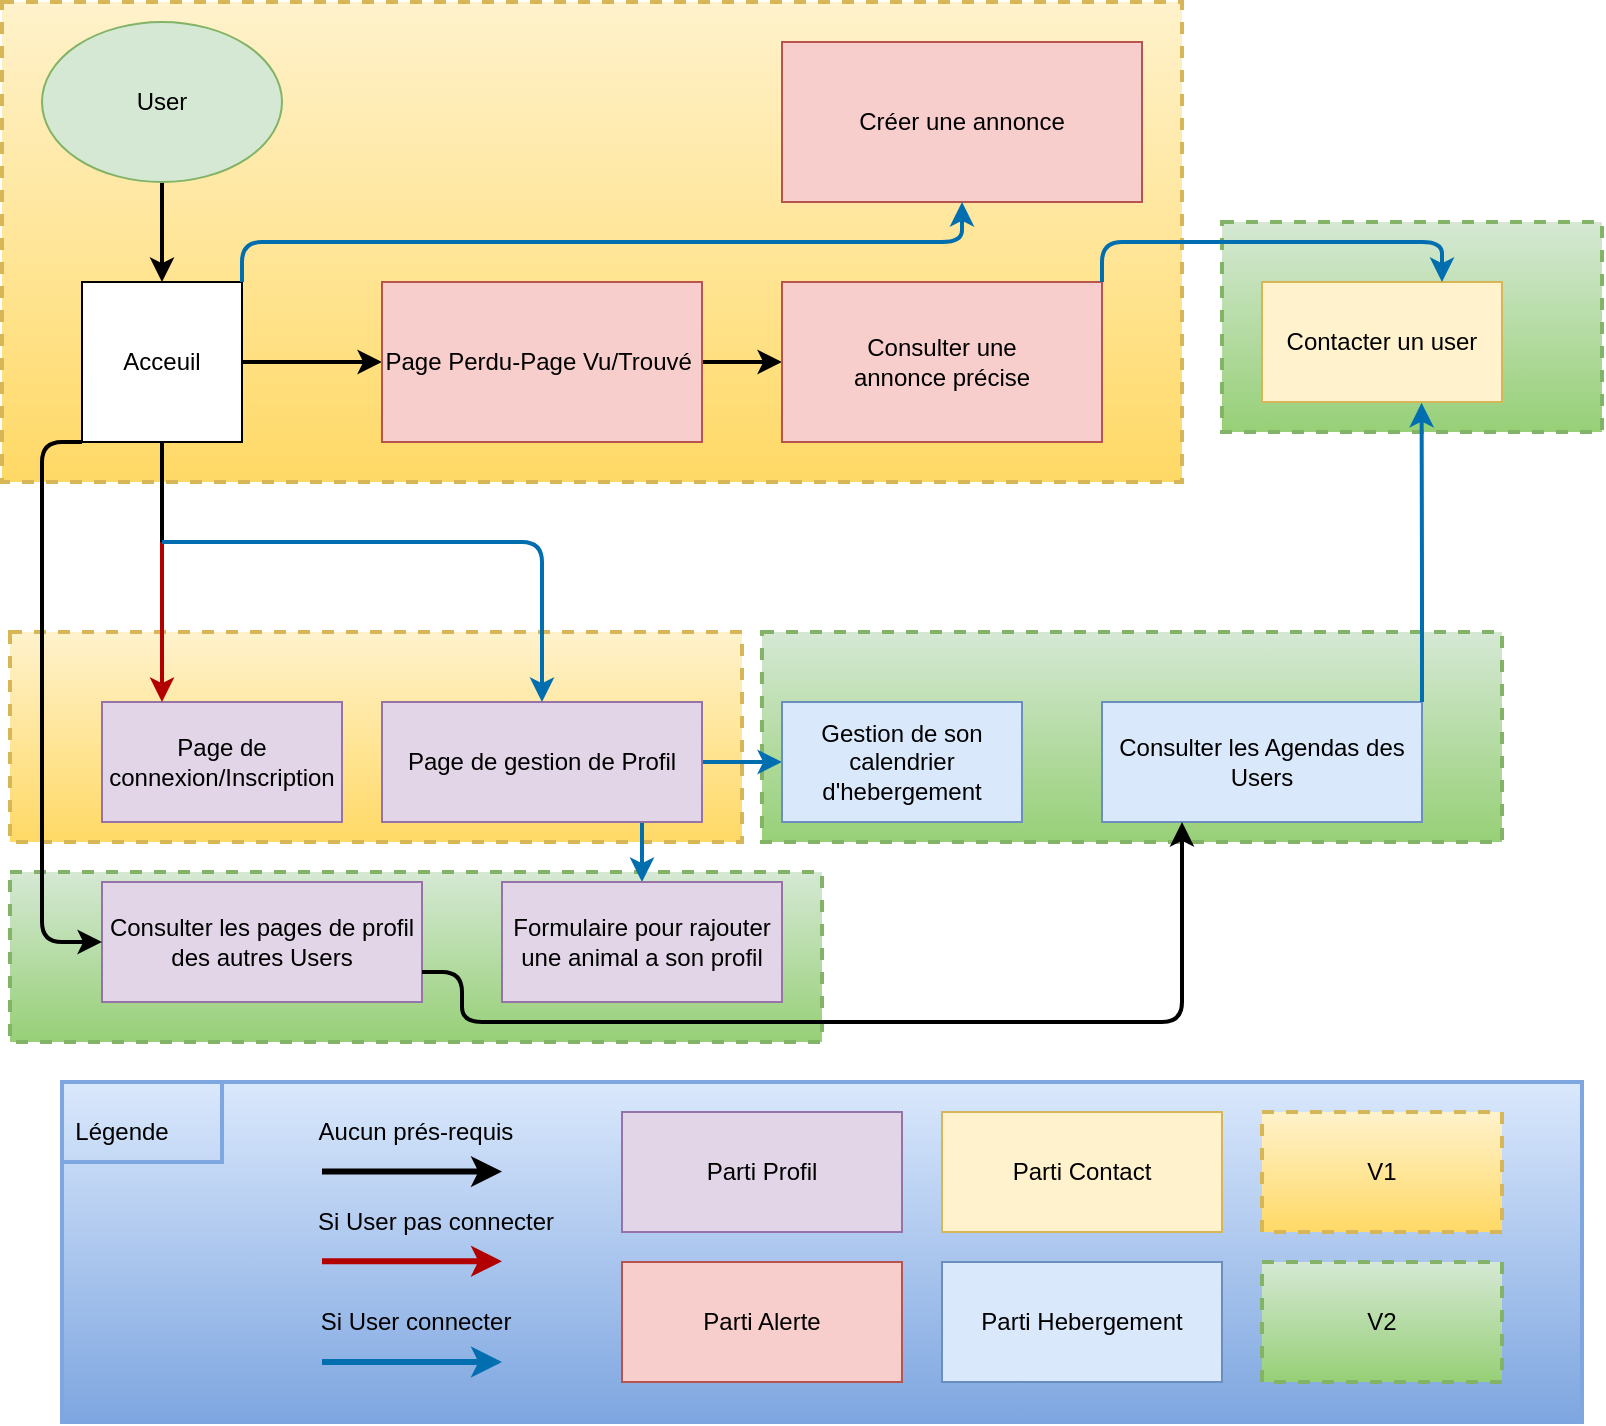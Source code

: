 <mxfile version="14.2.4" type="github">
  <diagram id="-nZhIT0GEomVvhK9EMMn" name="Page-1">
    <mxGraphModel dx="1673" dy="896" grid="1" gridSize="10" guides="1" tooltips="1" connect="1" arrows="1" fold="1" page="1" pageScale="1" pageWidth="827" pageHeight="1169" math="0" shadow="0">
      <root>
        <mxCell id="0" />
        <mxCell id="1" parent="0" />
        <mxCell id="LJ90Sj-Bl6qNDqzlJ8qj-64" value="" style="rounded=0;whiteSpace=wrap;html=1;strokeWidth=2;dashed=1;gradientColor=#97d077;fillColor=#d5e8d4;strokeColor=#82b366;" vertex="1" parent="1">
          <mxGeometry x="620" y="120" width="190" height="105" as="geometry" />
        </mxCell>
        <mxCell id="LJ90Sj-Bl6qNDqzlJ8qj-62" value="" style="rounded=0;whiteSpace=wrap;html=1;strokeWidth=2;fillColor=#dae8fc;gradientColor=#7ea6e0;strokeColor=#7EA6E0;" vertex="1" parent="1">
          <mxGeometry x="40" y="550" width="760" height="170" as="geometry" />
        </mxCell>
        <mxCell id="LJ90Sj-Bl6qNDqzlJ8qj-61" value="" style="rounded=0;whiteSpace=wrap;html=1;strokeWidth=2;dashed=1;gradientColor=#97d077;fillColor=#d5e8d4;strokeColor=#82b366;" vertex="1" parent="1">
          <mxGeometry x="14" y="445" width="406" height="85" as="geometry" />
        </mxCell>
        <mxCell id="LJ90Sj-Bl6qNDqzlJ8qj-60" value="" style="rounded=0;whiteSpace=wrap;html=1;strokeWidth=2;dashed=1;gradientColor=#97d077;fillColor=#d5e8d4;strokeColor=#82b366;" vertex="1" parent="1">
          <mxGeometry x="390" y="325" width="370" height="105" as="geometry" />
        </mxCell>
        <mxCell id="LJ90Sj-Bl6qNDqzlJ8qj-59" value="" style="rounded=0;whiteSpace=wrap;html=1;strokeWidth=2;dashed=1;gradientColor=#ffd966;fillColor=#fff2cc;strokeColor=#d6b656;" vertex="1" parent="1">
          <mxGeometry x="14" y="325" width="366" height="105" as="geometry" />
        </mxCell>
        <mxCell id="LJ90Sj-Bl6qNDqzlJ8qj-58" value="" style="rounded=0;whiteSpace=wrap;html=1;strokeWidth=2;dashed=1;gradientColor=#ffd966;fillColor=#fff2cc;strokeColor=#d6b656;" vertex="1" parent="1">
          <mxGeometry x="10" y="10" width="590" height="240" as="geometry" />
        </mxCell>
        <mxCell id="LJ90Sj-Bl6qNDqzlJ8qj-3" style="edgeStyle=orthogonalEdgeStyle;rounded=0;orthogonalLoop=1;jettySize=auto;html=1;strokeWidth=2;" edge="1" parent="1" source="LJ90Sj-Bl6qNDqzlJ8qj-1" target="LJ90Sj-Bl6qNDqzlJ8qj-2">
          <mxGeometry relative="1" as="geometry" />
        </mxCell>
        <mxCell id="LJ90Sj-Bl6qNDqzlJ8qj-1" value="User" style="ellipse;whiteSpace=wrap;html=1;fillColor=#d5e8d4;strokeColor=#82b366;" vertex="1" parent="1">
          <mxGeometry x="30" y="20" width="120" height="80" as="geometry" />
        </mxCell>
        <mxCell id="LJ90Sj-Bl6qNDqzlJ8qj-6" style="edgeStyle=orthogonalEdgeStyle;rounded=0;orthogonalLoop=1;jettySize=auto;html=1;strokeWidth=2;" edge="1" parent="1" source="LJ90Sj-Bl6qNDqzlJ8qj-2" target="LJ90Sj-Bl6qNDqzlJ8qj-5">
          <mxGeometry relative="1" as="geometry" />
        </mxCell>
        <mxCell id="LJ90Sj-Bl6qNDqzlJ8qj-2" value="Acceuil" style="whiteSpace=wrap;html=1;aspect=fixed;" vertex="1" parent="1">
          <mxGeometry x="50" y="150" width="80" height="80" as="geometry" />
        </mxCell>
        <mxCell id="LJ90Sj-Bl6qNDqzlJ8qj-36" style="edgeStyle=orthogonalEdgeStyle;rounded=0;orthogonalLoop=1;jettySize=auto;html=1;entryX=0;entryY=0.5;entryDx=0;entryDy=0;strokeWidth=2;" edge="1" parent="1" source="LJ90Sj-Bl6qNDqzlJ8qj-5" target="LJ90Sj-Bl6qNDqzlJ8qj-35">
          <mxGeometry relative="1" as="geometry" />
        </mxCell>
        <mxCell id="LJ90Sj-Bl6qNDqzlJ8qj-5" value="&lt;span&gt;Page Perdu-Page Vu/Trouvé&amp;nbsp;&lt;/span&gt;" style="rounded=0;whiteSpace=wrap;html=1;fillColor=#f8cecc;strokeColor=#b85450;" vertex="1" parent="1">
          <mxGeometry x="200" y="150" width="160" height="80" as="geometry" />
        </mxCell>
        <mxCell id="LJ90Sj-Bl6qNDqzlJ8qj-7" value="&lt;span&gt;Créer une annonce&lt;/span&gt;" style="rounded=0;whiteSpace=wrap;html=1;fillColor=#f8cecc;strokeColor=#b85450;" vertex="1" parent="1">
          <mxGeometry x="400" y="30" width="180" height="80" as="geometry" />
        </mxCell>
        <mxCell id="LJ90Sj-Bl6qNDqzlJ8qj-8" value="" style="endArrow=classic;html=1;exitX=1;exitY=0;exitDx=0;exitDy=0;strokeWidth=2;fillColor=#1ba1e2;strokeColor=#006EAF;" edge="1" parent="1" source="LJ90Sj-Bl6qNDqzlJ8qj-2">
          <mxGeometry relative="1" as="geometry">
            <mxPoint x="360" y="260" as="sourcePoint" />
            <mxPoint x="490" y="110" as="targetPoint" />
            <Array as="points">
              <mxPoint x="130" y="130" />
              <mxPoint x="490" y="130" />
            </Array>
          </mxGeometry>
        </mxCell>
        <mxCell id="LJ90Sj-Bl6qNDqzlJ8qj-10" value="Page de connexion/Inscription" style="rounded=0;whiteSpace=wrap;html=1;fillColor=#e1d5e7;strokeColor=#9673a6;" vertex="1" parent="1">
          <mxGeometry x="60" y="360" width="120" height="60" as="geometry" />
        </mxCell>
        <mxCell id="LJ90Sj-Bl6qNDqzlJ8qj-25" style="edgeStyle=orthogonalEdgeStyle;rounded=0;orthogonalLoop=1;jettySize=auto;html=1;exitX=0.819;exitY=0.988;exitDx=0;exitDy=0;exitPerimeter=0;strokeWidth=2;fillColor=#1ba1e2;strokeColor=#006EAF;" edge="1" parent="1" source="LJ90Sj-Bl6qNDqzlJ8qj-11" target="LJ90Sj-Bl6qNDqzlJ8qj-24">
          <mxGeometry relative="1" as="geometry">
            <mxPoint x="295" y="440" as="targetPoint" />
            <Array as="points">
              <mxPoint x="330" y="419" />
            </Array>
          </mxGeometry>
        </mxCell>
        <mxCell id="LJ90Sj-Bl6qNDqzlJ8qj-30" style="edgeStyle=orthogonalEdgeStyle;rounded=0;orthogonalLoop=1;jettySize=auto;html=1;entryX=0;entryY=0.5;entryDx=0;entryDy=0;strokeWidth=2;fillColor=#1ba1e2;strokeColor=#006EAF;" edge="1" parent="1" source="LJ90Sj-Bl6qNDqzlJ8qj-11" target="LJ90Sj-Bl6qNDqzlJ8qj-29">
          <mxGeometry relative="1" as="geometry" />
        </mxCell>
        <mxCell id="LJ90Sj-Bl6qNDqzlJ8qj-11" value="Page de gestion de Profil" style="rounded=0;whiteSpace=wrap;html=1;fillColor=#e1d5e7;strokeColor=#9673a6;" vertex="1" parent="1">
          <mxGeometry x="200" y="360" width="160" height="60" as="geometry" />
        </mxCell>
        <mxCell id="LJ90Sj-Bl6qNDqzlJ8qj-12" value="" style="endArrow=none;html=1;exitX=0.5;exitY=1;exitDx=0;exitDy=0;strokeWidth=2;" edge="1" parent="1" source="LJ90Sj-Bl6qNDqzlJ8qj-2">
          <mxGeometry width="50" height="50" relative="1" as="geometry">
            <mxPoint x="320" y="350" as="sourcePoint" />
            <mxPoint x="90" y="280" as="targetPoint" />
          </mxGeometry>
        </mxCell>
        <mxCell id="LJ90Sj-Bl6qNDqzlJ8qj-13" value="" style="endArrow=classic;html=1;entryX=0.25;entryY=0;entryDx=0;entryDy=0;strokeWidth=2;fillColor=#e51400;strokeColor=#B20000;" edge="1" parent="1" target="LJ90Sj-Bl6qNDqzlJ8qj-10">
          <mxGeometry relative="1" as="geometry">
            <mxPoint x="90" y="280" as="sourcePoint" />
            <mxPoint x="400" y="330" as="targetPoint" />
          </mxGeometry>
        </mxCell>
        <mxCell id="LJ90Sj-Bl6qNDqzlJ8qj-15" value="" style="endArrow=classic;html=1;entryX=0.5;entryY=0;entryDx=0;entryDy=0;strokeWidth=2;fillColor=#1ba1e2;strokeColor=#006EAF;" edge="1" parent="1" target="LJ90Sj-Bl6qNDqzlJ8qj-11">
          <mxGeometry relative="1" as="geometry">
            <mxPoint x="90" y="280" as="sourcePoint" />
            <mxPoint x="100" y="370.0" as="targetPoint" />
            <Array as="points">
              <mxPoint x="280" y="280" />
            </Array>
          </mxGeometry>
        </mxCell>
        <mxCell id="LJ90Sj-Bl6qNDqzlJ8qj-21" value="Consulter les pages de profil des autres Users" style="rounded=0;whiteSpace=wrap;html=1;strokeWidth=1;fillColor=#e1d5e7;strokeColor=#9673a6;" vertex="1" parent="1">
          <mxGeometry x="60" y="450" width="160" height="60" as="geometry" />
        </mxCell>
        <mxCell id="LJ90Sj-Bl6qNDqzlJ8qj-23" value="" style="endArrow=classic;html=1;entryX=0;entryY=0.5;entryDx=0;entryDy=0;exitX=0;exitY=1;exitDx=0;exitDy=0;strokeWidth=2;" edge="1" parent="1" source="LJ90Sj-Bl6qNDqzlJ8qj-2" target="LJ90Sj-Bl6qNDqzlJ8qj-21">
          <mxGeometry width="50" height="50" relative="1" as="geometry">
            <mxPoint x="30" y="480" as="sourcePoint" />
            <mxPoint x="60" y="560" as="targetPoint" />
            <Array as="points">
              <mxPoint x="30" y="230" />
              <mxPoint x="30" y="480" />
            </Array>
          </mxGeometry>
        </mxCell>
        <mxCell id="LJ90Sj-Bl6qNDqzlJ8qj-24" value="Formulaire pour rajouter une animal a son profil" style="rounded=0;whiteSpace=wrap;html=1;strokeColor=#9673a6;strokeWidth=1;fillColor=#e1d5e7;" vertex="1" parent="1">
          <mxGeometry x="260" y="450" width="140" height="60" as="geometry" />
        </mxCell>
        <mxCell id="LJ90Sj-Bl6qNDqzlJ8qj-26" value="Contacter un user" style="rounded=0;whiteSpace=wrap;html=1;strokeColor=#d6b656;strokeWidth=1;fillColor=#fff2cc;" vertex="1" parent="1">
          <mxGeometry x="640" y="150" width="120" height="60" as="geometry" />
        </mxCell>
        <mxCell id="LJ90Sj-Bl6qNDqzlJ8qj-29" value="Gestion de son calendrier d&#39;hebergement" style="rounded=0;whiteSpace=wrap;html=1;strokeColor=#6c8ebf;strokeWidth=1;fillColor=#dae8fc;" vertex="1" parent="1">
          <mxGeometry x="400" y="360" width="120" height="60" as="geometry" />
        </mxCell>
        <mxCell id="LJ90Sj-Bl6qNDqzlJ8qj-31" value="Consulter les Agendas des Users" style="rounded=0;whiteSpace=wrap;html=1;strokeWidth=1;fillColor=#dae8fc;strokeColor=#6c8ebf;" vertex="1" parent="1">
          <mxGeometry x="560" y="360" width="160" height="60" as="geometry" />
        </mxCell>
        <mxCell id="LJ90Sj-Bl6qNDqzlJ8qj-33" value="" style="endArrow=classic;html=1;exitX=1;exitY=0;exitDx=0;exitDy=0;entryX=0.665;entryY=1.007;entryDx=0;entryDy=0;entryPerimeter=0;strokeWidth=2;fillColor=#1ba1e2;strokeColor=#006EAF;" edge="1" parent="1" source="LJ90Sj-Bl6qNDqzlJ8qj-31" target="LJ90Sj-Bl6qNDqzlJ8qj-26">
          <mxGeometry relative="1" as="geometry">
            <mxPoint x="710" y="320" as="sourcePoint" />
            <mxPoint x="720" y="230" as="targetPoint" />
            <Array as="points">
              <mxPoint x="720" y="300" />
            </Array>
          </mxGeometry>
        </mxCell>
        <mxCell id="LJ90Sj-Bl6qNDqzlJ8qj-35" value="&lt;span&gt;Consulter une annonce&amp;nbsp;&lt;/span&gt;précise" style="rounded=0;whiteSpace=wrap;html=1;fillColor=#f8cecc;strokeColor=#b85450;" vertex="1" parent="1">
          <mxGeometry x="400" y="150" width="160" height="80" as="geometry" />
        </mxCell>
        <mxCell id="LJ90Sj-Bl6qNDqzlJ8qj-37" value="" style="endArrow=classic;html=1;exitX=1;exitY=0;exitDx=0;exitDy=0;entryX=0.75;entryY=0;entryDx=0;entryDy=0;strokeWidth=2;fillColor=#1ba1e2;strokeColor=#006EAF;" edge="1" parent="1" source="LJ90Sj-Bl6qNDqzlJ8qj-35" target="LJ90Sj-Bl6qNDqzlJ8qj-26">
          <mxGeometry relative="1" as="geometry">
            <mxPoint x="640" y="100.0" as="sourcePoint" />
            <mxPoint x="1000" y="60.0" as="targetPoint" />
            <Array as="points">
              <mxPoint x="560" y="130" />
              <mxPoint x="730" y="130" />
            </Array>
          </mxGeometry>
        </mxCell>
        <mxCell id="LJ90Sj-Bl6qNDqzlJ8qj-41" value="Légende" style="text;html=1;strokeColor=none;fillColor=none;align=center;verticalAlign=middle;whiteSpace=wrap;rounded=0;" vertex="1" parent="1">
          <mxGeometry x="50" y="565" width="40" height="20" as="geometry" />
        </mxCell>
        <mxCell id="LJ90Sj-Bl6qNDqzlJ8qj-42" value="" style="rounded=0;whiteSpace=wrap;html=1;strokeWidth=2;fillColor=none;gradientColor=none;strokeColor=#7EA6E0;" vertex="1" parent="1">
          <mxGeometry x="40" y="550" width="80" height="40" as="geometry" />
        </mxCell>
        <mxCell id="LJ90Sj-Bl6qNDqzlJ8qj-46" value="Aucun prés-requis" style="text;html=1;strokeColor=none;fillColor=none;align=center;verticalAlign=middle;whiteSpace=wrap;rounded=0;" vertex="1" parent="1">
          <mxGeometry x="162" y="565" width="110" height="20" as="geometry" />
        </mxCell>
        <mxCell id="LJ90Sj-Bl6qNDqzlJ8qj-47" value="Si User pas connecter" style="text;html=1;strokeColor=none;fillColor=none;align=center;verticalAlign=middle;whiteSpace=wrap;rounded=0;" vertex="1" parent="1">
          <mxGeometry x="162" y="610" width="130" height="20" as="geometry" />
        </mxCell>
        <mxCell id="LJ90Sj-Bl6qNDqzlJ8qj-48" value="Si User connecter" style="text;html=1;strokeColor=none;fillColor=none;align=center;verticalAlign=middle;whiteSpace=wrap;rounded=0;" vertex="1" parent="1">
          <mxGeometry x="162" y="660" width="110" height="20" as="geometry" />
        </mxCell>
        <mxCell id="LJ90Sj-Bl6qNDqzlJ8qj-49" value="Parti Profil" style="rounded=0;whiteSpace=wrap;html=1;strokeColor=#9673a6;strokeWidth=1;fillColor=#e1d5e7;" vertex="1" parent="1">
          <mxGeometry x="320" y="565" width="140" height="60" as="geometry" />
        </mxCell>
        <mxCell id="LJ90Sj-Bl6qNDqzlJ8qj-50" value="Parti Alerte" style="rounded=0;whiteSpace=wrap;html=1;strokeColor=#b85450;strokeWidth=1;fillColor=#f8cecc;" vertex="1" parent="1">
          <mxGeometry x="320" y="640" width="140" height="60" as="geometry" />
        </mxCell>
        <mxCell id="LJ90Sj-Bl6qNDqzlJ8qj-51" value="Parti Contact" style="rounded=0;whiteSpace=wrap;html=1;strokeColor=#d6b656;strokeWidth=1;fillColor=#fff2cc;" vertex="1" parent="1">
          <mxGeometry x="480" y="565" width="140" height="60" as="geometry" />
        </mxCell>
        <mxCell id="LJ90Sj-Bl6qNDqzlJ8qj-52" value="Parti Hebergement" style="rounded=0;whiteSpace=wrap;html=1;strokeColor=#6c8ebf;strokeWidth=1;fillColor=#dae8fc;" vertex="1" parent="1">
          <mxGeometry x="480" y="640" width="140" height="60" as="geometry" />
        </mxCell>
        <mxCell id="LJ90Sj-Bl6qNDqzlJ8qj-55" value="" style="endArrow=classic;html=1;strokeWidth=2;exitX=1;exitY=0.75;exitDx=0;exitDy=0;entryX=0.25;entryY=1;entryDx=0;entryDy=0;" edge="1" parent="1" source="LJ90Sj-Bl6qNDqzlJ8qj-21" target="LJ90Sj-Bl6qNDqzlJ8qj-31">
          <mxGeometry width="50" height="50" relative="1" as="geometry">
            <mxPoint x="360" y="410" as="sourcePoint" />
            <mxPoint x="410" y="360" as="targetPoint" />
            <Array as="points">
              <mxPoint x="240" y="495" />
              <mxPoint x="240" y="520" />
              <mxPoint x="600" y="520" />
            </Array>
          </mxGeometry>
        </mxCell>
        <mxCell id="LJ90Sj-Bl6qNDqzlJ8qj-56" value="V1" style="rounded=0;whiteSpace=wrap;html=1;strokeWidth=2;dashed=1;gradientColor=#ffd966;fillColor=#fff2cc;strokeColor=#d6b656;" vertex="1" parent="1">
          <mxGeometry x="640" y="565" width="120" height="60" as="geometry" />
        </mxCell>
        <mxCell id="LJ90Sj-Bl6qNDqzlJ8qj-57" value="V2" style="rounded=0;whiteSpace=wrap;html=1;strokeWidth=2;dashed=1;gradientColor=#97d077;fillColor=#d5e8d4;strokeColor=#82b366;" vertex="1" parent="1">
          <mxGeometry x="640" y="640" width="120" height="60" as="geometry" />
        </mxCell>
        <mxCell id="LJ90Sj-Bl6qNDqzlJ8qj-68" value="" style="endArrow=classic;html=1;strokeWidth=3;" edge="1" parent="1">
          <mxGeometry width="50" height="50" relative="1" as="geometry">
            <mxPoint x="170" y="594.8" as="sourcePoint" />
            <mxPoint x="260" y="594.8" as="targetPoint" />
          </mxGeometry>
        </mxCell>
        <mxCell id="LJ90Sj-Bl6qNDqzlJ8qj-69" value="" style="endArrow=classic;html=1;strokeWidth=3;fillColor=#1ba1e2;strokeColor=#006EAF;" edge="1" parent="1">
          <mxGeometry width="50" height="50" relative="1" as="geometry">
            <mxPoint x="170" y="690" as="sourcePoint" />
            <mxPoint x="260" y="690" as="targetPoint" />
          </mxGeometry>
        </mxCell>
        <mxCell id="LJ90Sj-Bl6qNDqzlJ8qj-70" value="" style="endArrow=classic;html=1;strokeWidth=3;fillColor=#e51400;strokeColor=#B20000;" edge="1" parent="1">
          <mxGeometry width="50" height="50" relative="1" as="geometry">
            <mxPoint x="170" y="639.6" as="sourcePoint" />
            <mxPoint x="260" y="639.6" as="targetPoint" />
          </mxGeometry>
        </mxCell>
      </root>
    </mxGraphModel>
  </diagram>
</mxfile>

